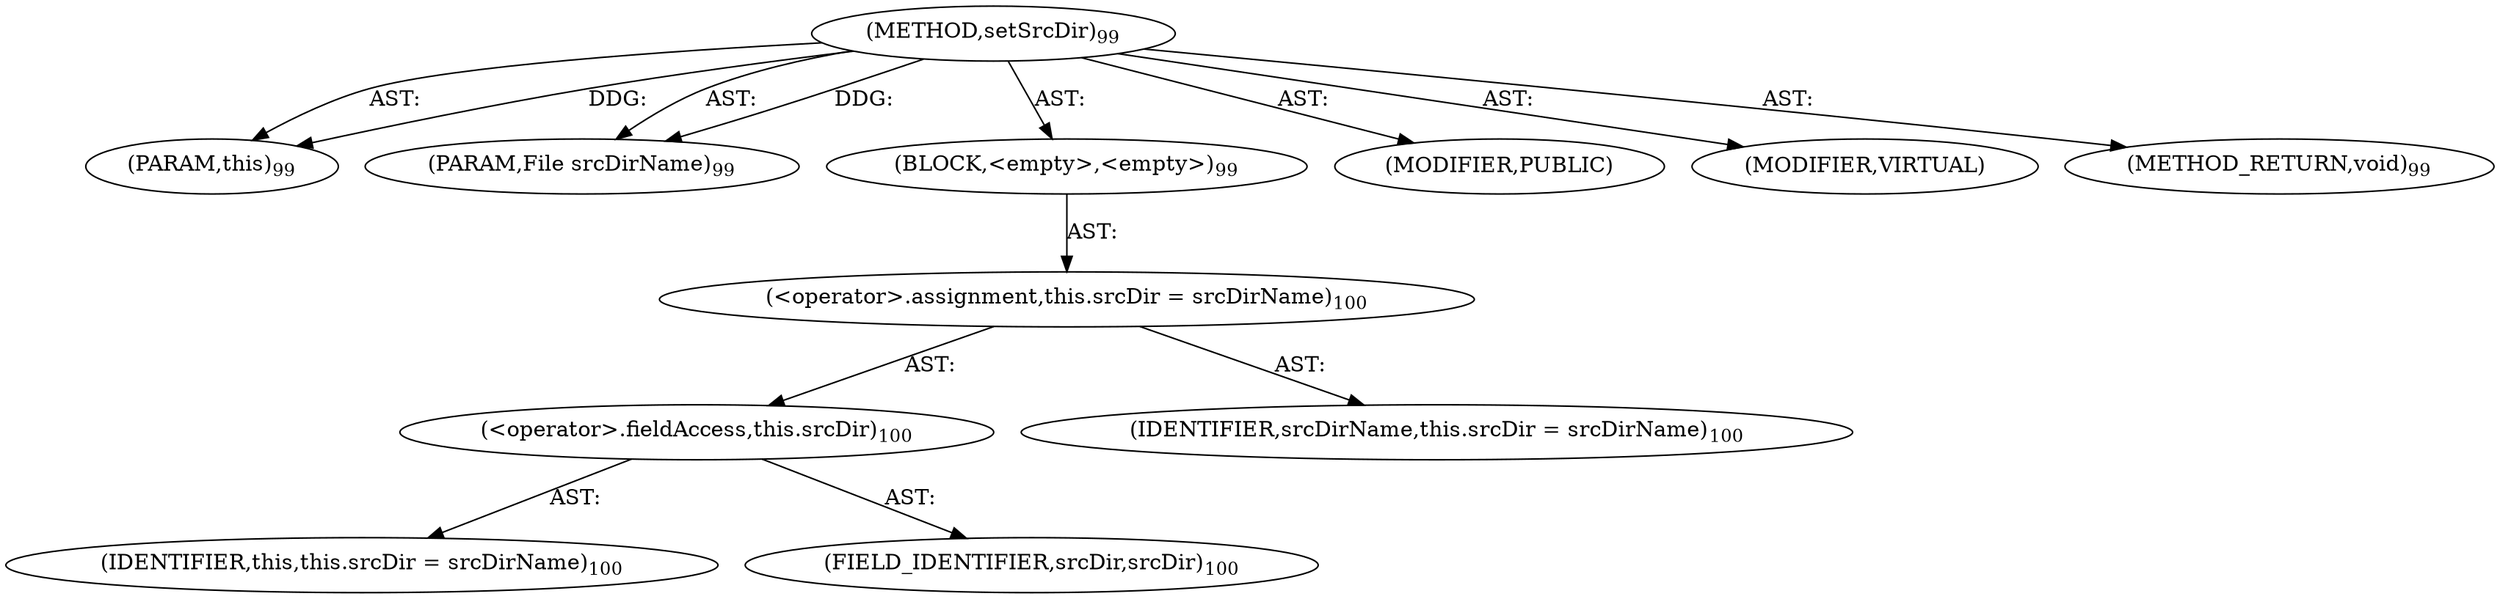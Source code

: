 digraph "setSrcDir" {  
"111669149697" [label = <(METHOD,setSrcDir)<SUB>99</SUB>> ]
"115964116993" [label = <(PARAM,this)<SUB>99</SUB>> ]
"115964116998" [label = <(PARAM,File srcDirName)<SUB>99</SUB>> ]
"25769803777" [label = <(BLOCK,&lt;empty&gt;,&lt;empty&gt;)<SUB>99</SUB>> ]
"30064771073" [label = <(&lt;operator&gt;.assignment,this.srcDir = srcDirName)<SUB>100</SUB>> ]
"30064771074" [label = <(&lt;operator&gt;.fieldAccess,this.srcDir)<SUB>100</SUB>> ]
"68719476737" [label = <(IDENTIFIER,this,this.srcDir = srcDirName)<SUB>100</SUB>> ]
"55834574849" [label = <(FIELD_IDENTIFIER,srcDir,srcDir)<SUB>100</SUB>> ]
"68719476755" [label = <(IDENTIFIER,srcDirName,this.srcDir = srcDirName)<SUB>100</SUB>> ]
"133143986181" [label = <(MODIFIER,PUBLIC)> ]
"133143986182" [label = <(MODIFIER,VIRTUAL)> ]
"128849018881" [label = <(METHOD_RETURN,void)<SUB>99</SUB>> ]
  "111669149697" -> "115964116993"  [ label = "AST: "] 
  "111669149697" -> "115964116998"  [ label = "AST: "] 
  "111669149697" -> "25769803777"  [ label = "AST: "] 
  "111669149697" -> "133143986181"  [ label = "AST: "] 
  "111669149697" -> "133143986182"  [ label = "AST: "] 
  "111669149697" -> "128849018881"  [ label = "AST: "] 
  "25769803777" -> "30064771073"  [ label = "AST: "] 
  "30064771073" -> "30064771074"  [ label = "AST: "] 
  "30064771073" -> "68719476755"  [ label = "AST: "] 
  "30064771074" -> "68719476737"  [ label = "AST: "] 
  "30064771074" -> "55834574849"  [ label = "AST: "] 
  "111669149697" -> "115964116993"  [ label = "DDG: "] 
  "111669149697" -> "115964116998"  [ label = "DDG: "] 
}

